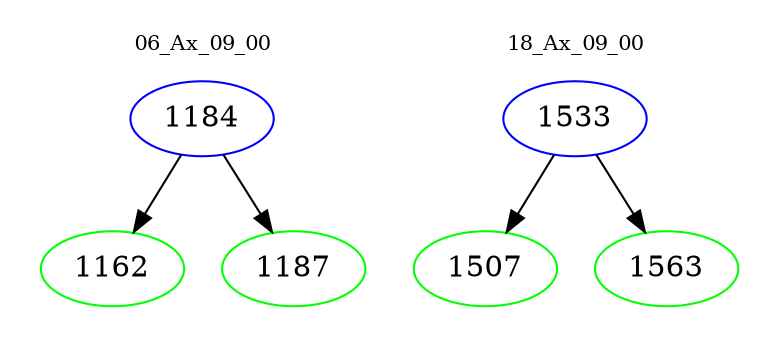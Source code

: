 digraph{
subgraph cluster_0 {
color = white
label = "06_Ax_09_00";
fontsize=10;
T0_1184 [label="1184", color="blue"]
T0_1184 -> T0_1162 [color="black"]
T0_1162 [label="1162", color="green"]
T0_1184 -> T0_1187 [color="black"]
T0_1187 [label="1187", color="green"]
}
subgraph cluster_1 {
color = white
label = "18_Ax_09_00";
fontsize=10;
T1_1533 [label="1533", color="blue"]
T1_1533 -> T1_1507 [color="black"]
T1_1507 [label="1507", color="green"]
T1_1533 -> T1_1563 [color="black"]
T1_1563 [label="1563", color="green"]
}
}
